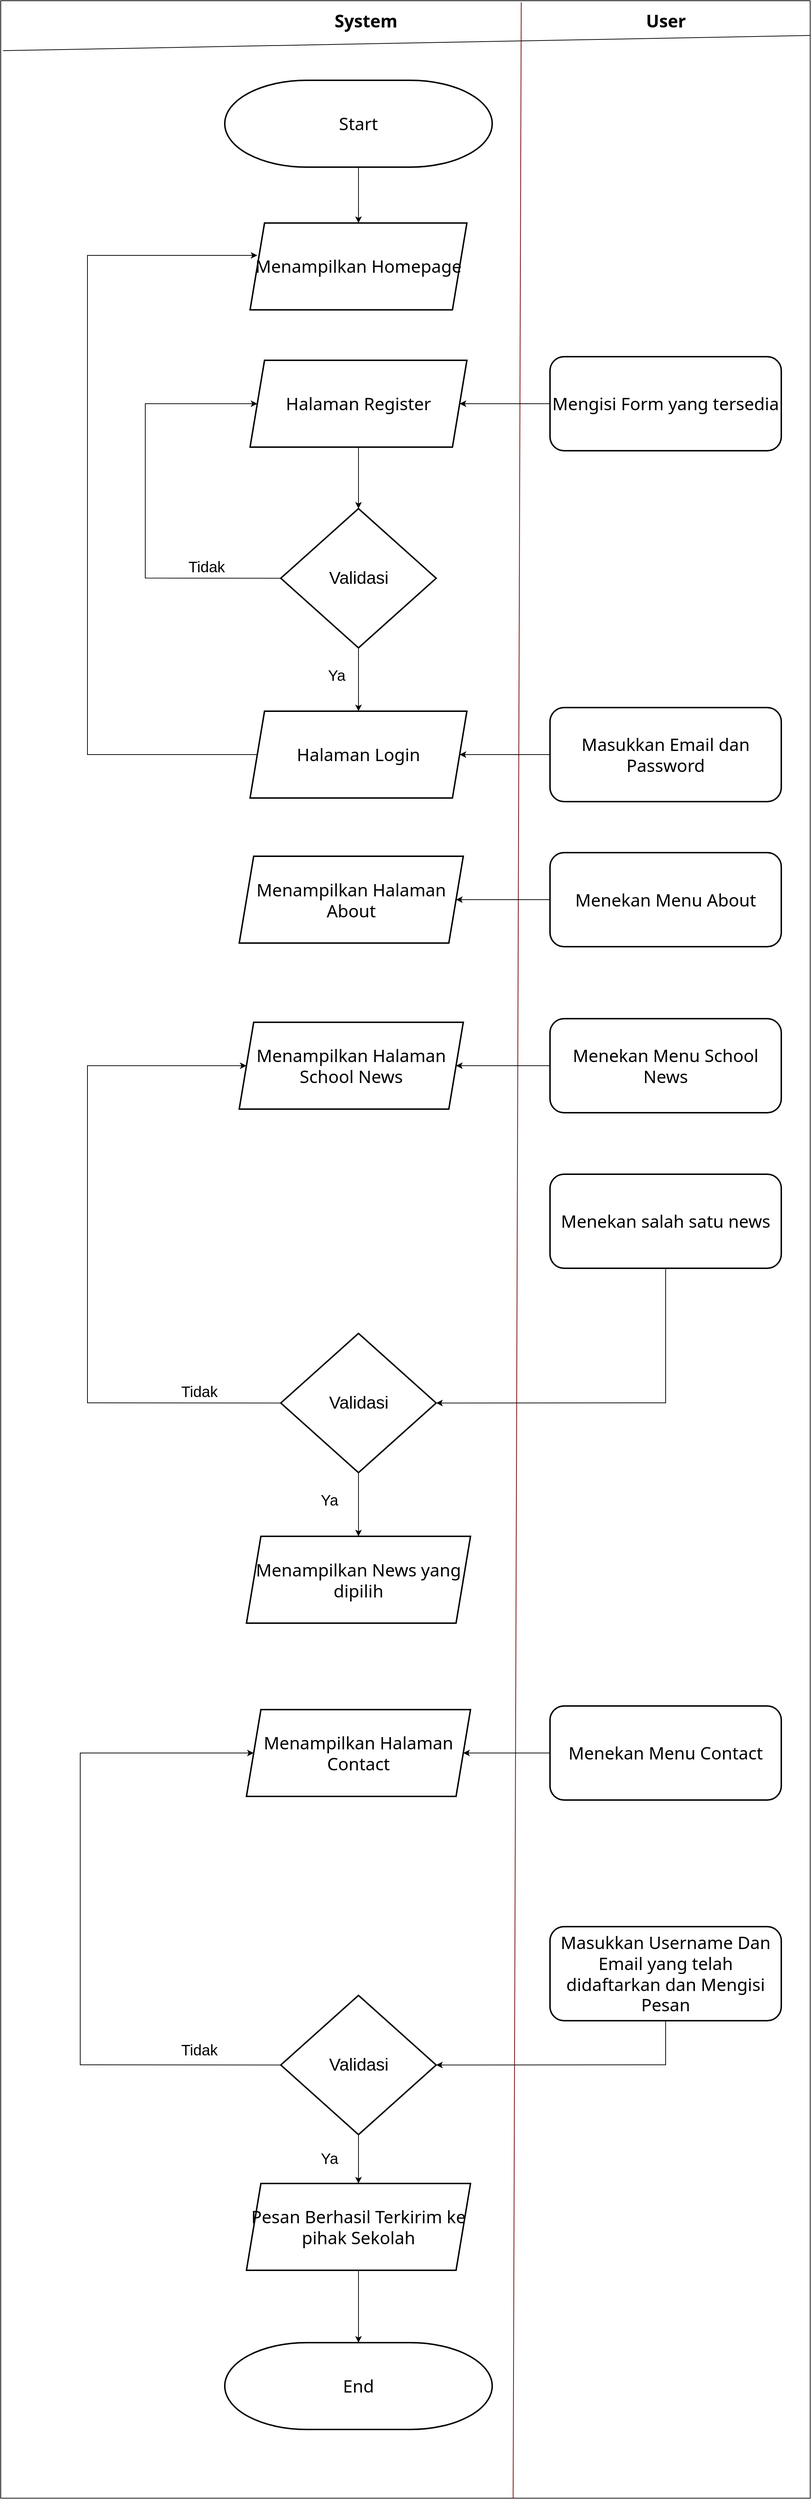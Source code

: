 <mxfile version="27.0.4" pages="3">
  <diagram name="Page-1" id="62wgaQrexJW1h9v4I1wx">
    <mxGraphModel dx="7360" dy="1748" grid="1" gridSize="10" guides="1" tooltips="1" connect="1" arrows="1" fold="1" page="1" pageScale="1" pageWidth="850" pageHeight="1100" background="none" math="0" shadow="0">
      <root>
        <mxCell id="0" />
        <mxCell id="1" parent="0" />
        <mxCell id="RlPF4eproUmVAvi5OpJy-112" value="" style="rounded=0;whiteSpace=wrap;html=1;movable=1;resizable=1;rotatable=1;deletable=1;editable=1;locked=0;connectable=1;" parent="1" vertex="1">
          <mxGeometry x="-4150" y="58" width="1120" height="3452" as="geometry" />
        </mxCell>
        <mxCell id="RlPF4eproUmVAvi5OpJy-113" value="" style="endArrow=none;html=1;rounded=0;jumpSize=0;fontFamily=Segoe UI;fontSource=https%3A%2F%2Ffonts.googleapis.com%2Fcss%3Ffamily%3DSegoe%2BUI;exitX=0.003;exitY=0.02;exitDx=0;exitDy=0;exitPerimeter=0;" parent="1" source="RlPF4eproUmVAvi5OpJy-112" edge="1">
          <mxGeometry width="50" height="50" relative="1" as="geometry">
            <mxPoint x="-4690" y="106" as="sourcePoint" />
            <mxPoint x="-3030" y="106" as="targetPoint" />
          </mxGeometry>
        </mxCell>
        <mxCell id="RlPF4eproUmVAvi5OpJy-114" value="User" style="text;strokeColor=none;fillColor=none;html=1;fontSize=24;fontStyle=1;verticalAlign=middle;align=center;fontFamily=Segoe UI;fontSource=https%3A%2F%2Ffonts.googleapis.com%2Fcss%3Ffamily%3DSegoe%2BUI;" parent="1" vertex="1">
          <mxGeometry x="-3280" y="66" width="100" height="40" as="geometry" />
        </mxCell>
        <mxCell id="RlPF4eproUmVAvi5OpJy-115" value="System" style="text;strokeColor=none;fillColor=none;html=1;fontSize=24;fontStyle=1;verticalAlign=middle;align=center;fontFamily=Segoe UI;fontSource=https%3A%2F%2Ffonts.googleapis.com%2Fcss%3Ffamily%3DSegoe%2BUI;" parent="1" vertex="1">
          <mxGeometry x="-3695" y="66" width="100" height="40" as="geometry" />
        </mxCell>
        <mxCell id="RlPF4eproUmVAvi5OpJy-116" value="" style="endArrow=none;html=1;rounded=0;jumpSize=0;exitX=0.205;exitY=0.001;exitDx=0;exitDy=0;exitPerimeter=0;fontFamily=Segoe UI;fontSource=https%3A%2F%2Ffonts.googleapis.com%2Fcss%3Ffamily%3DSegoe%2BUI;entryX=0.633;entryY=1;entryDx=0;entryDy=0;entryPerimeter=0;movable=1;resizable=1;rotatable=1;deletable=1;editable=1;locked=0;connectable=1;fillColor=#a20025;strokeColor=#6F0000;" parent="1" target="RlPF4eproUmVAvi5OpJy-112" edge="1">
          <mxGeometry width="50" height="50" relative="1" as="geometry">
            <mxPoint x="-3429.8" y="60.17" as="sourcePoint" />
            <mxPoint x="-3450" y="2483" as="targetPoint" />
          </mxGeometry>
        </mxCell>
        <mxCell id="RlPF4eproUmVAvi5OpJy-117" value="&lt;font style=&quot;font-size: 24px;&quot;&gt;Start&lt;/font&gt;" style="strokeWidth=2;html=1;shape=mxgraph.flowchart.terminator;whiteSpace=wrap;fontFamily=Segoe UI;fontSource=https%3A%2F%2Ffonts.googleapis.com%2Fcss%3Ffamily%3DSegoe%2BUI;" parent="1" vertex="1">
          <mxGeometry x="-3840" y="168" width="370" height="120" as="geometry" />
        </mxCell>
        <mxCell id="RlPF4eproUmVAvi5OpJy-118" value="&lt;font style=&quot;font-size: 24px;&quot;&gt;Menampilkan Homepage&lt;/font&gt;" style="shape=parallelogram;perimeter=parallelogramPerimeter;whiteSpace=wrap;html=1;fixedSize=1;strokeWidth=2;fontFamily=Segoe UI;fontSource=https%3A%2F%2Ffonts.googleapis.com%2Fcss%3Ffamily%3DSegoe%2BUI;" parent="1" vertex="1">
          <mxGeometry x="-3805" y="365.25" width="300" height="120" as="geometry" />
        </mxCell>
        <mxCell id="RlPF4eproUmVAvi5OpJy-119" value="" style="endArrow=classic;html=1;rounded=0;exitX=0.5;exitY=1;exitDx=0;exitDy=0;exitPerimeter=0;entryX=0.5;entryY=0;entryDx=0;entryDy=0;" parent="1" source="RlPF4eproUmVAvi5OpJy-117" target="RlPF4eproUmVAvi5OpJy-118" edge="1">
          <mxGeometry width="50" height="50" relative="1" as="geometry">
            <mxPoint x="-3660" y="368" as="sourcePoint" />
            <mxPoint x="-3610" y="318" as="targetPoint" />
          </mxGeometry>
        </mxCell>
        <mxCell id="RlPF4eproUmVAvi5OpJy-120" value="&lt;font style=&quot;font-size: 24px;&quot;&gt;Menekan salah satu news&lt;/font&gt;" style="rounded=1;whiteSpace=wrap;html=1;strokeWidth=2;fontFamily=Segoe UI;fontSource=https%3A%2F%2Ffonts.googleapis.com%2Fcss%3Ffamily%3DSegoe%2BUI;" parent="1" vertex="1">
          <mxGeometry x="-3390" y="1680" width="320" height="130" as="geometry" />
        </mxCell>
        <mxCell id="RlPF4eproUmVAvi5OpJy-143" value="&lt;font style=&quot;font-size: 24px;&quot;&gt;End&lt;/font&gt;" style="strokeWidth=2;html=1;shape=mxgraph.flowchart.terminator;whiteSpace=wrap;fontFamily=Segoe UI;fontSource=https%3A%2F%2Ffonts.googleapis.com%2Fcss%3Ffamily%3DSegoe%2BUI;" parent="1" vertex="1">
          <mxGeometry x="-3840" y="3295" width="370" height="120" as="geometry" />
        </mxCell>
        <mxCell id="5DLogdGfT_ghR6-oUIHj-1" value="&lt;font style=&quot;font-size: 24px;&quot;&gt;Menampilkan Halaman About&lt;/font&gt;" style="shape=parallelogram;perimeter=parallelogramPerimeter;whiteSpace=wrap;html=1;fixedSize=1;fontFamily=Segoe UI;strokeWidth=2;fontSource=https%3A%2F%2Ffonts.googleapis.com%2Fcss%3Ffamily%3DSegoe%2BUI;" parent="1" vertex="1">
          <mxGeometry x="-3820" y="1240.5" width="310" height="120" as="geometry" />
        </mxCell>
        <mxCell id="5DLogdGfT_ghR6-oUIHj-3" value="&lt;font style=&quot;font-size: 24px;&quot;&gt;Menampilkan Halaman School News&lt;/font&gt;" style="shape=parallelogram;perimeter=parallelogramPerimeter;whiteSpace=wrap;html=1;fixedSize=1;fontFamily=Segoe UI;strokeWidth=2;fontSource=https%3A%2F%2Ffonts.googleapis.com%2Fcss%3Ffamily%3DSegoe%2BUI;" parent="1" vertex="1">
          <mxGeometry x="-3820" y="1470" width="310" height="120" as="geometry" />
        </mxCell>
        <mxCell id="5DLogdGfT_ghR6-oUIHj-6" value="&lt;font style=&quot;font-size: 24px;&quot;&gt;Masukkan Username Dan Email yang telah didaftarkan dan Mengisi Pesan&lt;/font&gt;" style="rounded=1;whiteSpace=wrap;html=1;strokeWidth=2;fontFamily=Segoe UI;fontSource=https%3A%2F%2Ffonts.googleapis.com%2Fcss%3Ffamily%3DSegoe%2BUI;" parent="1" vertex="1">
          <mxGeometry x="-3390" y="2720" width="320" height="130" as="geometry" />
        </mxCell>
        <mxCell id="5DLogdGfT_ghR6-oUIHj-12" value="" style="edgeStyle=orthogonalEdgeStyle;rounded=0;orthogonalLoop=1;jettySize=auto;html=1;" parent="1" source="5DLogdGfT_ghR6-oUIHj-8" target="5DLogdGfT_ghR6-oUIHj-11" edge="1">
          <mxGeometry relative="1" as="geometry" />
        </mxCell>
        <mxCell id="5DLogdGfT_ghR6-oUIHj-8" value="&lt;font style=&quot;font-size: 24px;&quot;&gt;Validasi&lt;/font&gt;" style="strokeWidth=2;html=1;shape=mxgraph.flowchart.decision;whiteSpace=wrap;" parent="1" vertex="1">
          <mxGeometry x="-3762.5" y="1900" width="215" height="192.5" as="geometry" />
        </mxCell>
        <mxCell id="5DLogdGfT_ghR6-oUIHj-9" value="" style="endArrow=classic;html=1;rounded=0;exitX=0.5;exitY=1;exitDx=0;exitDy=0;entryX=1;entryY=0.5;entryDx=0;entryDy=0;entryPerimeter=0;" parent="1" source="RlPF4eproUmVAvi5OpJy-120" target="5DLogdGfT_ghR6-oUIHj-8" edge="1">
          <mxGeometry width="50" height="50" relative="1" as="geometry">
            <mxPoint x="-3380" y="1990" as="sourcePoint" />
            <mxPoint x="-3330" y="1940" as="targetPoint" />
            <Array as="points">
              <mxPoint x="-3230" y="1996" />
            </Array>
          </mxGeometry>
        </mxCell>
        <mxCell id="5DLogdGfT_ghR6-oUIHj-10" value="" style="endArrow=classic;html=1;rounded=0;exitX=0;exitY=0.5;exitDx=0;exitDy=0;entryX=0;entryY=0.5;entryDx=0;entryDy=0;exitPerimeter=0;" parent="1" source="5DLogdGfT_ghR6-oUIHj-8" target="5DLogdGfT_ghR6-oUIHj-3" edge="1">
          <mxGeometry width="50" height="50" relative="1" as="geometry">
            <mxPoint x="-3853" y="1752.45" as="sourcePoint" />
            <mxPoint x="-4170" y="1938.45" as="targetPoint" />
            <Array as="points">
              <mxPoint x="-4030" y="1996" />
              <mxPoint x="-4030" y="1530" />
            </Array>
          </mxGeometry>
        </mxCell>
        <mxCell id="5DLogdGfT_ghR6-oUIHj-11" value="&lt;font style=&quot;font-size: 24px;&quot;&gt;Menampilkan News yang dipilih&lt;/font&gt;" style="shape=parallelogram;perimeter=parallelogramPerimeter;whiteSpace=wrap;html=1;fixedSize=1;fontFamily=Segoe UI;strokeWidth=2;fontSource=https%3A%2F%2Ffonts.googleapis.com%2Fcss%3Ffamily%3DSegoe%2BUI;" parent="1" vertex="1">
          <mxGeometry x="-3810" y="2180.5" width="310" height="120" as="geometry" />
        </mxCell>
        <mxCell id="5DLogdGfT_ghR6-oUIHj-13" value="&lt;font style=&quot;font-size: 24px;&quot;&gt;Menampilkan Halaman Contact&lt;/font&gt;" style="shape=parallelogram;perimeter=parallelogramPerimeter;whiteSpace=wrap;html=1;fixedSize=1;fontFamily=Segoe UI;strokeWidth=2;fontSource=https%3A%2F%2Ffonts.googleapis.com%2Fcss%3Ffamily%3DSegoe%2BUI;" parent="1" vertex="1">
          <mxGeometry x="-3810" y="2420" width="310" height="120" as="geometry" />
        </mxCell>
        <mxCell id="5DLogdGfT_ghR6-oUIHj-19" value="" style="edgeStyle=orthogonalEdgeStyle;rounded=0;orthogonalLoop=1;jettySize=auto;html=1;" parent="1" source="5DLogdGfT_ghR6-oUIHj-15" target="5DLogdGfT_ghR6-oUIHj-18" edge="1">
          <mxGeometry relative="1" as="geometry" />
        </mxCell>
        <mxCell id="5DLogdGfT_ghR6-oUIHj-15" value="&lt;font style=&quot;font-size: 24px;&quot;&gt;Validasi&lt;/font&gt;" style="strokeWidth=2;html=1;shape=mxgraph.flowchart.decision;whiteSpace=wrap;" parent="1" vertex="1">
          <mxGeometry x="-3762.5" y="2815" width="215" height="192.5" as="geometry" />
        </mxCell>
        <mxCell id="5DLogdGfT_ghR6-oUIHj-16" value="" style="endArrow=classic;html=1;rounded=0;exitX=0.5;exitY=1;exitDx=0;exitDy=0;entryX=1;entryY=0.5;entryDx=0;entryDy=0;entryPerimeter=0;" parent="1" source="5DLogdGfT_ghR6-oUIHj-6" target="5DLogdGfT_ghR6-oUIHj-15" edge="1">
          <mxGeometry width="50" height="50" relative="1" as="geometry">
            <mxPoint x="-3223" y="2325.5" as="sourcePoint" />
            <mxPoint x="-3520" y="2515.5" as="targetPoint" />
            <Array as="points">
              <mxPoint x="-3230" y="2911" />
            </Array>
          </mxGeometry>
        </mxCell>
        <mxCell id="5DLogdGfT_ghR6-oUIHj-17" value="" style="endArrow=classic;html=1;rounded=0;exitX=0;exitY=0.5;exitDx=0;exitDy=0;exitPerimeter=0;entryX=0;entryY=0.5;entryDx=0;entryDy=0;" parent="1" source="5DLogdGfT_ghR6-oUIHj-15" target="5DLogdGfT_ghR6-oUIHj-13" edge="1">
          <mxGeometry width="50" height="50" relative="1" as="geometry">
            <mxPoint x="-3772" y="2511.5" as="sourcePoint" />
            <mxPoint x="-3810.25" y="2265.5" as="targetPoint" />
            <Array as="points">
              <mxPoint x="-4040" y="2911" />
              <mxPoint x="-4040" y="2480" />
            </Array>
          </mxGeometry>
        </mxCell>
        <mxCell id="5DLogdGfT_ghR6-oUIHj-33" value="" style="edgeStyle=orthogonalEdgeStyle;rounded=0;orthogonalLoop=1;jettySize=auto;html=1;" parent="1" source="5DLogdGfT_ghR6-oUIHj-18" target="RlPF4eproUmVAvi5OpJy-143" edge="1">
          <mxGeometry relative="1" as="geometry" />
        </mxCell>
        <mxCell id="5DLogdGfT_ghR6-oUIHj-18" value="&lt;font style=&quot;font-size: 24px;&quot;&gt;Pesan Berhasil Terkirim ke pihak Sekolah&lt;/font&gt;" style="shape=parallelogram;perimeter=parallelogramPerimeter;whiteSpace=wrap;html=1;fixedSize=1;fontFamily=Segoe UI;strokeWidth=2;fontSource=https%3A%2F%2Ffonts.googleapis.com%2Fcss%3Ffamily%3DSegoe%2BUI;" parent="1" vertex="1">
          <mxGeometry x="-3810" y="3075" width="310" height="120" as="geometry" />
        </mxCell>
        <mxCell id="5DLogdGfT_ghR6-oUIHj-28" value="" style="edgeStyle=orthogonalEdgeStyle;rounded=0;orthogonalLoop=1;jettySize=auto;html=1;" parent="1" source="5DLogdGfT_ghR6-oUIHj-20" target="5DLogdGfT_ghR6-oUIHj-25" edge="1">
          <mxGeometry relative="1" as="geometry" />
        </mxCell>
        <mxCell id="5DLogdGfT_ghR6-oUIHj-20" value="&lt;font style=&quot;font-size: 24px;&quot;&gt;Halaman&amp;nbsp;Register&lt;/font&gt;" style="shape=parallelogram;perimeter=parallelogramPerimeter;whiteSpace=wrap;html=1;fixedSize=1;strokeWidth=2;fontFamily=Segoe UI;fontSource=https%3A%2F%2Ffonts.googleapis.com%2Fcss%3Ffamily%3DSegoe%2BUI;" parent="1" vertex="1">
          <mxGeometry x="-3805" y="555" width="300" height="120" as="geometry" />
        </mxCell>
        <mxCell id="5DLogdGfT_ghR6-oUIHj-21" value="&lt;font style=&quot;font-size: 24px;&quot;&gt;Halaman Login&lt;/font&gt;" style="shape=parallelogram;perimeter=parallelogramPerimeter;whiteSpace=wrap;html=1;fixedSize=1;strokeWidth=2;fontFamily=Segoe UI;fontSource=https%3A%2F%2Ffonts.googleapis.com%2Fcss%3Ffamily%3DSegoe%2BUI;" parent="1" vertex="1">
          <mxGeometry x="-3805" y="1040" width="300" height="120" as="geometry" />
        </mxCell>
        <mxCell id="5DLogdGfT_ghR6-oUIHj-24" value="" style="endArrow=classic;html=1;rounded=0;exitX=0;exitY=0.5;exitDx=0;exitDy=0;" parent="1" source="5DLogdGfT_ghR6-oUIHj-21" edge="1">
          <mxGeometry width="50" height="50" relative="1" as="geometry">
            <mxPoint x="-3900" y="840" as="sourcePoint" />
            <mxPoint x="-3795" y="410" as="targetPoint" />
            <Array as="points">
              <mxPoint x="-4030" y="1100" />
              <mxPoint x="-4030" y="410" />
            </Array>
          </mxGeometry>
        </mxCell>
        <mxCell id="5DLogdGfT_ghR6-oUIHj-30" value="" style="edgeStyle=orthogonalEdgeStyle;rounded=0;orthogonalLoop=1;jettySize=auto;html=1;" parent="1" source="5DLogdGfT_ghR6-oUIHj-25" target="5DLogdGfT_ghR6-oUIHj-21" edge="1">
          <mxGeometry relative="1" as="geometry" />
        </mxCell>
        <mxCell id="5DLogdGfT_ghR6-oUIHj-25" value="&lt;font style=&quot;font-size: 24px;&quot;&gt;Validasi&lt;/font&gt;" style="strokeWidth=2;html=1;shape=mxgraph.flowchart.decision;whiteSpace=wrap;" parent="1" vertex="1">
          <mxGeometry x="-3762.5" y="760" width="215" height="192.5" as="geometry" />
        </mxCell>
        <mxCell id="5DLogdGfT_ghR6-oUIHj-27" value="" style="edgeStyle=orthogonalEdgeStyle;rounded=0;orthogonalLoop=1;jettySize=auto;html=1;" parent="1" source="5DLogdGfT_ghR6-oUIHj-26" target="5DLogdGfT_ghR6-oUIHj-20" edge="1">
          <mxGeometry relative="1" as="geometry" />
        </mxCell>
        <mxCell id="5DLogdGfT_ghR6-oUIHj-26" value="&lt;font style=&quot;font-size: 24px;&quot;&gt;Mengisi Form yang tersedia&lt;/font&gt;" style="rounded=1;whiteSpace=wrap;html=1;strokeWidth=2;fontFamily=Segoe UI;fontSource=https%3A%2F%2Ffonts.googleapis.com%2Fcss%3Ffamily%3DSegoe%2BUI;" parent="1" vertex="1">
          <mxGeometry x="-3390" y="550" width="320" height="130" as="geometry" />
        </mxCell>
        <mxCell id="5DLogdGfT_ghR6-oUIHj-29" value="" style="endArrow=classic;html=1;rounded=0;exitX=0;exitY=0.5;exitDx=0;exitDy=0;exitPerimeter=0;entryX=0;entryY=0.5;entryDx=0;entryDy=0;" parent="1" source="5DLogdGfT_ghR6-oUIHj-25" target="5DLogdGfT_ghR6-oUIHj-20" edge="1">
          <mxGeometry width="50" height="50" relative="1" as="geometry">
            <mxPoint x="-3860" y="840" as="sourcePoint" />
            <mxPoint x="-3810" y="790" as="targetPoint" />
            <Array as="points">
              <mxPoint x="-3950" y="856" />
              <mxPoint x="-3950" y="615" />
            </Array>
          </mxGeometry>
        </mxCell>
        <mxCell id="5DLogdGfT_ghR6-oUIHj-32" value="" style="edgeStyle=orthogonalEdgeStyle;rounded=0;orthogonalLoop=1;jettySize=auto;html=1;" parent="1" source="5DLogdGfT_ghR6-oUIHj-31" target="5DLogdGfT_ghR6-oUIHj-21" edge="1">
          <mxGeometry relative="1" as="geometry" />
        </mxCell>
        <mxCell id="5DLogdGfT_ghR6-oUIHj-31" value="&lt;font style=&quot;font-size: 24px;&quot;&gt;Masukkan Email dan Password&lt;/font&gt;" style="rounded=1;whiteSpace=wrap;html=1;strokeWidth=2;fontFamily=Segoe UI;fontSource=https%3A%2F%2Ffonts.googleapis.com%2Fcss%3Ffamily%3DSegoe%2BUI;" parent="1" vertex="1">
          <mxGeometry x="-3390" y="1035" width="320" height="130" as="geometry" />
        </mxCell>
        <mxCell id="q8OuT8-Gr6FmUpf1fOd5-2" value="" style="edgeStyle=orthogonalEdgeStyle;rounded=0;orthogonalLoop=1;jettySize=auto;html=1;" parent="1" source="q8OuT8-Gr6FmUpf1fOd5-1" target="5DLogdGfT_ghR6-oUIHj-1" edge="1">
          <mxGeometry relative="1" as="geometry" />
        </mxCell>
        <mxCell id="q8OuT8-Gr6FmUpf1fOd5-1" value="&lt;font style=&quot;font-size: 24px;&quot;&gt;Menekan Menu About&lt;/font&gt;" style="rounded=1;whiteSpace=wrap;html=1;strokeWidth=2;fontFamily=Segoe UI;fontSource=https%3A%2F%2Ffonts.googleapis.com%2Fcss%3Ffamily%3DSegoe%2BUI;" parent="1" vertex="1">
          <mxGeometry x="-3390" y="1235.5" width="320" height="130" as="geometry" />
        </mxCell>
        <mxCell id="q8OuT8-Gr6FmUpf1fOd5-4" value="" style="edgeStyle=orthogonalEdgeStyle;rounded=0;orthogonalLoop=1;jettySize=auto;html=1;" parent="1" source="q8OuT8-Gr6FmUpf1fOd5-3" target="5DLogdGfT_ghR6-oUIHj-3" edge="1">
          <mxGeometry relative="1" as="geometry" />
        </mxCell>
        <mxCell id="q8OuT8-Gr6FmUpf1fOd5-3" value="&lt;font style=&quot;font-size: 24px;&quot;&gt;Menekan Menu School News&lt;/font&gt;" style="rounded=1;whiteSpace=wrap;html=1;strokeWidth=2;fontFamily=Segoe UI;fontSource=https%3A%2F%2Ffonts.googleapis.com%2Fcss%3Ffamily%3DSegoe%2BUI;" parent="1" vertex="1">
          <mxGeometry x="-3390" y="1465" width="320" height="130" as="geometry" />
        </mxCell>
        <mxCell id="q8OuT8-Gr6FmUpf1fOd5-6" value="" style="edgeStyle=orthogonalEdgeStyle;rounded=0;orthogonalLoop=1;jettySize=auto;html=1;" parent="1" source="q8OuT8-Gr6FmUpf1fOd5-5" target="5DLogdGfT_ghR6-oUIHj-13" edge="1">
          <mxGeometry relative="1" as="geometry" />
        </mxCell>
        <mxCell id="q8OuT8-Gr6FmUpf1fOd5-5" value="&lt;font style=&quot;font-size: 24px;&quot;&gt;Menekan Menu Contact&lt;/font&gt;" style="rounded=1;whiteSpace=wrap;html=1;strokeWidth=2;fontFamily=Segoe UI;fontSource=https%3A%2F%2Ffonts.googleapis.com%2Fcss%3Ffamily%3DSegoe%2BUI;" parent="1" vertex="1">
          <mxGeometry x="-3390" y="2415" width="320" height="130" as="geometry" />
        </mxCell>
        <mxCell id="KyCpi71jlydbPJaEnoIr-1" value="&lt;font style=&quot;font-size: 21px;&quot;&gt;Ya&lt;/font&gt;" style="text;html=1;align=center;verticalAlign=middle;whiteSpace=wrap;rounded=0;" vertex="1" parent="1">
          <mxGeometry x="-3720" y="970" width="70" height="40" as="geometry" />
        </mxCell>
        <mxCell id="KyCpi71jlydbPJaEnoIr-2" value="&lt;font style=&quot;font-size: 21px;&quot;&gt;Tidak&lt;/font&gt;" style="text;html=1;align=center;verticalAlign=middle;whiteSpace=wrap;rounded=0;" vertex="1" parent="1">
          <mxGeometry x="-3900" y="820" width="70" height="40" as="geometry" />
        </mxCell>
        <mxCell id="KyCpi71jlydbPJaEnoIr-3" value="&lt;font style=&quot;font-size: 21px;&quot;&gt;Ya&lt;/font&gt;" style="text;html=1;align=center;verticalAlign=middle;whiteSpace=wrap;rounded=0;" vertex="1" parent="1">
          <mxGeometry x="-3730" y="2110" width="70" height="40" as="geometry" />
        </mxCell>
        <mxCell id="KyCpi71jlydbPJaEnoIr-4" value="&lt;font style=&quot;font-size: 21px;&quot;&gt;Tidak&lt;/font&gt;" style="text;html=1;align=center;verticalAlign=middle;whiteSpace=wrap;rounded=0;" vertex="1" parent="1">
          <mxGeometry x="-3910" y="1960" width="70" height="40" as="geometry" />
        </mxCell>
        <mxCell id="KyCpi71jlydbPJaEnoIr-5" value="&lt;font style=&quot;font-size: 21px;&quot;&gt;Ya&lt;/font&gt;" style="text;html=1;align=center;verticalAlign=middle;whiteSpace=wrap;rounded=0;" vertex="1" parent="1">
          <mxGeometry x="-3730" y="3020" width="70" height="40" as="geometry" />
        </mxCell>
        <mxCell id="KyCpi71jlydbPJaEnoIr-6" value="&lt;font style=&quot;font-size: 21px;&quot;&gt;Tidak&lt;/font&gt;" style="text;html=1;align=center;verticalAlign=middle;whiteSpace=wrap;rounded=0;" vertex="1" parent="1">
          <mxGeometry x="-3910" y="2870" width="70" height="40" as="geometry" />
        </mxCell>
      </root>
    </mxGraphModel>
  </diagram>
  <diagram id="anytWmf1-9rFTpZ1uvJE" name="Page-2">
    <mxGraphModel dx="4623" dy="2265" grid="1" gridSize="10" guides="1" tooltips="1" connect="1" arrows="1" fold="1" page="1" pageScale="1" pageWidth="850" pageHeight="1100" math="0" shadow="0">
      <root>
        <mxCell id="0" />
        <mxCell id="1" parent="0" />
        <mxCell id="JGeOKve0uKRcmJgVzHNR-1" value="" style="rounded=0;whiteSpace=wrap;html=1;movable=1;resizable=1;rotatable=1;deletable=1;editable=1;locked=0;connectable=1;" parent="1" vertex="1">
          <mxGeometry x="-1720" y="-10" width="1120" height="2860" as="geometry" />
        </mxCell>
        <mxCell id="JGeOKve0uKRcmJgVzHNR-2" value="" style="endArrow=none;html=1;rounded=0;jumpSize=0;fontFamily=Segoe UI;fontSource=https%3A%2F%2Ffonts.googleapis.com%2Fcss%3Ffamily%3DSegoe%2BUI;exitX=0.003;exitY=0.02;exitDx=0;exitDy=0;exitPerimeter=0;" parent="1" source="JGeOKve0uKRcmJgVzHNR-1" edge="1">
          <mxGeometry width="50" height="50" relative="1" as="geometry">
            <mxPoint x="-2260" y="38" as="sourcePoint" />
            <mxPoint x="-600" y="38" as="targetPoint" />
          </mxGeometry>
        </mxCell>
        <mxCell id="JGeOKve0uKRcmJgVzHNR-3" value="Admin" style="text;strokeColor=none;fillColor=none;html=1;fontSize=24;fontStyle=1;verticalAlign=middle;align=center;fontFamily=Segoe UI;fontSource=https%3A%2F%2Ffonts.googleapis.com%2Fcss%3Ffamily%3DSegoe%2BUI;" parent="1" vertex="1">
          <mxGeometry x="-850" y="-2" width="100" height="40" as="geometry" />
        </mxCell>
        <mxCell id="JGeOKve0uKRcmJgVzHNR-4" value="System" style="text;strokeColor=none;fillColor=none;html=1;fontSize=24;fontStyle=1;verticalAlign=middle;align=center;fontFamily=Segoe UI;fontSource=https%3A%2F%2Ffonts.googleapis.com%2Fcss%3Ffamily%3DSegoe%2BUI;" parent="1" vertex="1">
          <mxGeometry x="-1265" y="-2" width="100" height="40" as="geometry" />
        </mxCell>
        <mxCell id="JGeOKve0uKRcmJgVzHNR-5" value="" style="endArrow=none;html=1;rounded=0;jumpSize=0;exitX=0.205;exitY=0.001;exitDx=0;exitDy=0;exitPerimeter=0;entryX=0.652;entryY=0.998;entryDx=0;entryDy=0;entryPerimeter=0;fontFamily=Segoe UI;fontSource=https%3A%2F%2Ffonts.googleapis.com%2Fcss%3Ffamily%3DSegoe%2BUI;fillColor=#a20025;strokeColor=#6F0000;" parent="1" target="JGeOKve0uKRcmJgVzHNR-1" edge="1">
          <mxGeometry width="50" height="50" relative="1" as="geometry">
            <mxPoint x="-999.8" y="-7.83" as="sourcePoint" />
            <mxPoint x="-950.0" y="2817.84" as="targetPoint" />
          </mxGeometry>
        </mxCell>
        <mxCell id="JGeOKve0uKRcmJgVzHNR-6" value="&lt;font style=&quot;font-size: 24px;&quot;&gt;Start&lt;/font&gt;" style="strokeWidth=2;html=1;shape=mxgraph.flowchart.terminator;whiteSpace=wrap;fontFamily=Segoe UI;fontSource=https%3A%2F%2Ffonts.googleapis.com%2Fcss%3Ffamily%3DSegoe%2BUI;" parent="1" vertex="1">
          <mxGeometry x="-1410" y="100" width="370" height="120" as="geometry" />
        </mxCell>
        <mxCell id="JGeOKve0uKRcmJgVzHNR-7" value="&lt;font style=&quot;font-size: 24px;&quot;&gt;Menampilkan Homepage&lt;/font&gt;" style="shape=parallelogram;perimeter=parallelogramPerimeter;whiteSpace=wrap;html=1;fixedSize=1;strokeWidth=2;fontFamily=Segoe UI;fontSource=https%3A%2F%2Ffonts.googleapis.com%2Fcss%3Ffamily%3DSegoe%2BUI;" parent="1" vertex="1">
          <mxGeometry x="-1375" y="290" width="300" height="120" as="geometry" />
        </mxCell>
        <mxCell id="JGeOKve0uKRcmJgVzHNR-8" value="" style="endArrow=classic;html=1;rounded=0;exitX=0.5;exitY=1;exitDx=0;exitDy=0;exitPerimeter=0;entryX=0.5;entryY=0;entryDx=0;entryDy=0;" parent="1" source="JGeOKve0uKRcmJgVzHNR-6" target="JGeOKve0uKRcmJgVzHNR-7" edge="1">
          <mxGeometry width="50" height="50" relative="1" as="geometry">
            <mxPoint x="-1230" y="300" as="sourcePoint" />
            <mxPoint x="-1180" y="250" as="targetPoint" />
          </mxGeometry>
        </mxCell>
        <mxCell id="JGeOKve0uKRcmJgVzHNR-9" value="&lt;font style=&quot;font-size: 24px;&quot;&gt;Masukkan Email dan Password&lt;/font&gt;" style="rounded=1;whiteSpace=wrap;html=1;strokeWidth=2;fontFamily=Segoe UI;fontSource=https%3A%2F%2Ffonts.googleapis.com%2Fcss%3Ffamily%3DSegoe%2BUI;" parent="1" vertex="1">
          <mxGeometry x="-950" y="460" width="320" height="130" as="geometry" />
        </mxCell>
        <mxCell id="JGeOKve0uKRcmJgVzHNR-10" value="&lt;font style=&quot;font-size: 24px;&quot;&gt;Login&lt;/font&gt;" style="shape=parallelogram;perimeter=parallelogramPerimeter;whiteSpace=wrap;html=1;fixedSize=1;strokeWidth=2;fontFamily=Segoe UI;fontSource=https%3A%2F%2Ffonts.googleapis.com%2Fcss%3Ffamily%3DSegoe%2BUI;" parent="1" vertex="1">
          <mxGeometry x="-1368.75" y="470" width="295" height="110" as="geometry" />
        </mxCell>
        <mxCell id="JGeOKve0uKRcmJgVzHNR-11" value="" style="endArrow=classic;html=1;rounded=0;entryX=1;entryY=0.5;entryDx=0;entryDy=0;exitX=0;exitY=0.5;exitDx=0;exitDy=0;movable=0;resizable=0;rotatable=0;deletable=0;editable=0;locked=1;connectable=0;" parent="1" source="JGeOKve0uKRcmJgVzHNR-9" target="JGeOKve0uKRcmJgVzHNR-10" edge="1">
          <mxGeometry width="50" height="50" relative="1" as="geometry">
            <mxPoint x="970" y="410" as="sourcePoint" />
            <mxPoint x="1020" y="360" as="targetPoint" />
          </mxGeometry>
        </mxCell>
        <mxCell id="JGeOKve0uKRcmJgVzHNR-12" value="" style="endArrow=classic;html=1;rounded=0;entryX=0.5;entryY=0;entryDx=0;entryDy=0;exitX=0.5;exitY=1;exitDx=0;exitDy=0;fontFamily=Segoe UI;fontSource=https%3A%2F%2Ffonts.googleapis.com%2Fcss%3Ffamily%3DSegoe%2BUI;" parent="1" target="JGeOKve0uKRcmJgVzHNR-10" edge="1">
          <mxGeometry width="50" height="50" relative="1" as="geometry">
            <mxPoint x="-1222.5" y="410" as="sourcePoint" />
            <mxPoint x="-1177.5" y="190" as="targetPoint" />
          </mxGeometry>
        </mxCell>
        <mxCell id="JGeOKve0uKRcmJgVzHNR-13" value="" style="edgeStyle=none;curved=1;rounded=0;orthogonalLoop=1;jettySize=auto;html=1;fontSize=12;startSize=8;endSize=8;" parent="1" source="JGeOKve0uKRcmJgVzHNR-15" target="JGeOKve0uKRcmJgVzHNR-17" edge="1">
          <mxGeometry relative="1" as="geometry" />
        </mxCell>
        <mxCell id="JGeOKve0uKRcmJgVzHNR-15" value="&lt;font style=&quot;font-size: 24px;&quot;&gt;Menampilkan Halaman SchoolNews&lt;/font&gt;" style="shape=parallelogram;perimeter=parallelogramPerimeter;whiteSpace=wrap;html=1;fixedSize=1;strokeWidth=2;fontFamily=Segoe UI;fontSource=https%3A%2F%2Ffonts.googleapis.com%2Fcss%3Ffamily%3DSegoe%2BUI;" parent="1" vertex="1">
          <mxGeometry x="-1371.25" y="660" width="300" height="120" as="geometry" />
        </mxCell>
        <mxCell id="JGeOKve0uKRcmJgVzHNR-16" value="" style="endArrow=classic;html=1;rounded=0;exitX=0.5;exitY=1;exitDx=0;exitDy=0;entryX=0.5;entryY=0;entryDx=0;entryDy=0;" parent="1" source="JGeOKve0uKRcmJgVzHNR-10" target="JGeOKve0uKRcmJgVzHNR-15" edge="1">
          <mxGeometry width="50" height="50" relative="1" as="geometry">
            <mxPoint x="-1221.68" y="580" as="sourcePoint" />
            <mxPoint x="-1221.68" y="670" as="targetPoint" />
          </mxGeometry>
        </mxCell>
        <mxCell id="JGeOKve0uKRcmJgVzHNR-17" value="&lt;font style=&quot;font-size: 24px;&quot;&gt;Menampilkan Halaman Create School News&lt;/font&gt;" style="shape=parallelogram;perimeter=parallelogramPerimeter;whiteSpace=wrap;html=1;fixedSize=1;fontFamily=Segoe UI;strokeWidth=2;fontSource=https%3A%2F%2Ffonts.googleapis.com%2Fcss%3Ffamily%3DSegoe%2BUI;" parent="1" vertex="1">
          <mxGeometry x="-1371.25" y="860" width="300" height="120" as="geometry" />
        </mxCell>
        <mxCell id="JGeOKve0uKRcmJgVzHNR-18" value="&lt;font style=&quot;font-size: 24px;&quot;&gt;Menekan Tombol Create&lt;/font&gt;" style="rounded=1;whiteSpace=wrap;html=1;fontFamily=Segoe UI;strokeWidth=2;fontSource=https%3A%2F%2Ffonts.googleapis.com%2Fcss%3Ffamily%3DSegoe%2BUI;" parent="1" vertex="1">
          <mxGeometry x="-950" y="655" width="320" height="130" as="geometry" />
        </mxCell>
        <mxCell id="JGeOKve0uKRcmJgVzHNR-19" value="" style="edgeStyle=orthogonalEdgeStyle;rounded=0;orthogonalLoop=1;jettySize=auto;html=1;exitX=0;exitY=0.5;exitDx=0;exitDy=0;entryX=1;entryY=0.5;entryDx=0;entryDy=0;" parent="1" source="JGeOKve0uKRcmJgVzHNR-18" target="JGeOKve0uKRcmJgVzHNR-15" edge="1">
          <mxGeometry relative="1" as="geometry">
            <mxPoint x="-900" y="943.89" as="sourcePoint" />
            <mxPoint x="-769" y="943.89" as="targetPoint" />
            <Array as="points">
              <mxPoint x="-1020" y="720" />
              <mxPoint x="-1020" y="720" />
            </Array>
          </mxGeometry>
        </mxCell>
        <mxCell id="JGeOKve0uKRcmJgVzHNR-20" value="" style="edgeStyle=orthogonalEdgeStyle;rounded=0;orthogonalLoop=1;jettySize=auto;html=1;entryX=1;entryY=0.5;entryDx=0;entryDy=0;exitX=0;exitY=0.5;exitDx=0;exitDy=0;entryPerimeter=0;" parent="1" source="JGeOKve0uKRcmJgVzHNR-23" target="JGeOKve0uKRcmJgVzHNR-25" edge="1">
          <mxGeometry relative="1" as="geometry" />
        </mxCell>
        <mxCell id="JGeOKve0uKRcmJgVzHNR-21" value="" style="edgeStyle=orthogonalEdgeStyle;rounded=0;orthogonalLoop=1;jettySize=auto;html=1;" parent="1" source="JGeOKve0uKRcmJgVzHNR-22" target="JGeOKve0uKRcmJgVzHNR-29" edge="1">
          <mxGeometry relative="1" as="geometry" />
        </mxCell>
        <mxCell id="JGeOKve0uKRcmJgVzHNR-22" value="&lt;span style=&quot;font-size: 24px;&quot;&gt;Menampilkan Data school news yang baru&lt;/span&gt;" style="shape=parallelogram;perimeter=parallelogramPerimeter;whiteSpace=wrap;html=1;fixedSize=1;fontFamily=Segoe UI;strokeWidth=2;fontSource=https%3A%2F%2Ffonts.googleapis.com%2Fcss%3Ffamily%3DSegoe%2BUI;" parent="1" vertex="1">
          <mxGeometry x="-1371.25" y="1310" width="300" height="120" as="geometry" />
        </mxCell>
        <mxCell id="JGeOKve0uKRcmJgVzHNR-23" value="&lt;font style=&quot;font-size: 24px;&quot;&gt;Input data&lt;/font&gt;" style="rounded=1;whiteSpace=wrap;html=1;fontFamily=Segoe UI;strokeWidth=2;fontSource=https%3A%2F%2Ffonts.googleapis.com%2Fcss%3Ffamily%3DSegoe%2BUI;" parent="1" vertex="1">
          <mxGeometry x="-950" y="1084.25" width="320" height="120" as="geometry" />
        </mxCell>
        <mxCell id="JGeOKve0uKRcmJgVzHNR-24" value="" style="edgeStyle=orthogonalEdgeStyle;rounded=0;orthogonalLoop=1;jettySize=auto;html=1;" parent="1" source="JGeOKve0uKRcmJgVzHNR-25" target="JGeOKve0uKRcmJgVzHNR-22" edge="1">
          <mxGeometry relative="1" as="geometry" />
        </mxCell>
        <mxCell id="JGeOKve0uKRcmJgVzHNR-25" value="&lt;font style=&quot;font-size: 24px;&quot;&gt;Validasi&lt;/font&gt;" style="strokeWidth=2;html=1;shape=mxgraph.flowchart.decision;whiteSpace=wrap;" parent="1" vertex="1">
          <mxGeometry x="-1328.75" y="1048" width="215" height="192.5" as="geometry" />
        </mxCell>
        <mxCell id="JGeOKve0uKRcmJgVzHNR-26" value="" style="endArrow=classic;html=1;rounded=0;exitX=0;exitY=0.5;exitDx=0;exitDy=0;exitPerimeter=0;entryX=0;entryY=0.5;entryDx=0;entryDy=0;" parent="1" source="JGeOKve0uKRcmJgVzHNR-25" target="JGeOKve0uKRcmJgVzHNR-17" edge="1">
          <mxGeometry width="50" height="50" relative="1" as="geometry">
            <mxPoint x="-1410" y="1170" as="sourcePoint" />
            <mxPoint x="-1360" y="1120" as="targetPoint" />
            <Array as="points">
              <mxPoint x="-1570" y="1144" />
              <mxPoint x="-1570" y="920" />
            </Array>
          </mxGeometry>
        </mxCell>
        <mxCell id="JGeOKve0uKRcmJgVzHNR-27" value="&lt;font style=&quot;font-size: 24px;&quot;&gt;Menekan Tombol Update&lt;/font&gt;" style="rounded=1;whiteSpace=wrap;html=1;fontFamily=Segoe UI;strokeWidth=2;fontSource=https%3A%2F%2Ffonts.googleapis.com%2Fcss%3Ffamily%3DSegoe%2BUI;" parent="1" vertex="1">
          <mxGeometry x="-960" y="1305" width="320" height="130" as="geometry" />
        </mxCell>
        <mxCell id="JGeOKve0uKRcmJgVzHNR-28" value="" style="endArrow=classic;html=1;rounded=0;exitX=0;exitY=0.5;exitDx=0;exitDy=0;entryX=1;entryY=0.5;entryDx=0;entryDy=0;" parent="1" source="JGeOKve0uKRcmJgVzHNR-27" target="JGeOKve0uKRcmJgVzHNR-22" edge="1">
          <mxGeometry width="50" height="50" relative="1" as="geometry">
            <mxPoint x="-1040" y="1410" as="sourcePoint" />
            <mxPoint x="-990" y="1360" as="targetPoint" />
          </mxGeometry>
        </mxCell>
        <mxCell id="JGeOKve0uKRcmJgVzHNR-29" value="&lt;font style=&quot;font-size: 24px;&quot;&gt;Menampilkan Halaman Update Data School News&lt;/font&gt;" style="shape=parallelogram;perimeter=parallelogramPerimeter;whiteSpace=wrap;html=1;fixedSize=1;fontFamily=Segoe UI;strokeWidth=2;fontSource=https%3A%2F%2Ffonts.googleapis.com%2Fcss%3Ffamily%3DSegoe%2BUI;" parent="1" vertex="1">
          <mxGeometry x="-1371.25" y="1520" width="300" height="120" as="geometry" />
        </mxCell>
        <mxCell id="JGeOKve0uKRcmJgVzHNR-30" value="&lt;font style=&quot;font-size: 24px;&quot;&gt;Update Data&lt;/font&gt;" style="rounded=1;whiteSpace=wrap;html=1;fontFamily=Segoe UI;strokeWidth=2;fontSource=https%3A%2F%2Ffonts.googleapis.com%2Fcss%3Ffamily%3DSegoe%2BUI;" parent="1" vertex="1">
          <mxGeometry x="-960" y="1520" width="320" height="120" as="geometry" />
        </mxCell>
        <mxCell id="JGeOKve0uKRcmJgVzHNR-31" value="" style="edgeStyle=orthogonalEdgeStyle;rounded=0;orthogonalLoop=1;jettySize=auto;html=1;" parent="1" source="JGeOKve0uKRcmJgVzHNR-32" target="JGeOKve0uKRcmJgVzHNR-35" edge="1">
          <mxGeometry relative="1" as="geometry" />
        </mxCell>
        <mxCell id="JGeOKve0uKRcmJgVzHNR-32" value="&lt;font style=&quot;font-size: 24px;&quot;&gt;Validasi&lt;/font&gt;" style="strokeWidth=2;html=1;shape=mxgraph.flowchart.decision;whiteSpace=wrap;" parent="1" vertex="1">
          <mxGeometry x="-1328.75" y="1720" width="215" height="192.5" as="geometry" />
        </mxCell>
        <mxCell id="JGeOKve0uKRcmJgVzHNR-33" value="" style="endArrow=classic;html=1;rounded=0;exitX=0.5;exitY=1;exitDx=0;exitDy=0;entryX=1;entryY=0.5;entryDx=0;entryDy=0;entryPerimeter=0;" parent="1" source="JGeOKve0uKRcmJgVzHNR-30" target="JGeOKve0uKRcmJgVzHNR-32" edge="1">
          <mxGeometry width="50" height="50" relative="1" as="geometry">
            <mxPoint x="-860" y="1830" as="sourcePoint" />
            <mxPoint x="-810" y="1780" as="targetPoint" />
            <Array as="points">
              <mxPoint x="-800" y="1816" />
            </Array>
          </mxGeometry>
        </mxCell>
        <mxCell id="JGeOKve0uKRcmJgVzHNR-34" value="" style="endArrow=classic;html=1;rounded=0;exitX=0;exitY=0.5;exitDx=0;exitDy=0;exitPerimeter=0;entryX=0;entryY=0.5;entryDx=0;entryDy=0;" parent="1" source="JGeOKve0uKRcmJgVzHNR-32" target="JGeOKve0uKRcmJgVzHNR-29" edge="1">
          <mxGeometry width="50" height="50" relative="1" as="geometry">
            <mxPoint x="-1440" y="1830" as="sourcePoint" />
            <mxPoint x="-1390" y="1780" as="targetPoint" />
            <Array as="points">
              <mxPoint x="-1660" y="1820" />
              <mxPoint x="-1660" y="1580" />
            </Array>
          </mxGeometry>
        </mxCell>
        <mxCell id="JGeOKve0uKRcmJgVzHNR-35" value="&lt;span style=&quot;font-size: 24px;&quot;&gt;Menampilkan Halaman Data School News Yang telah di update&lt;/span&gt;" style="shape=parallelogram;perimeter=parallelogramPerimeter;whiteSpace=wrap;html=1;fixedSize=1;fontFamily=Segoe UI;strokeWidth=2;fontSource=https%3A%2F%2Ffonts.googleapis.com%2Fcss%3Ffamily%3DSegoe%2BUI;" parent="1" vertex="1">
          <mxGeometry x="-1371.25" y="1990" width="300" height="120" as="geometry" />
        </mxCell>
        <mxCell id="JGeOKve0uKRcmJgVzHNR-36" value="" style="edgeStyle=orthogonalEdgeStyle;rounded=0;orthogonalLoop=1;jettySize=auto;html=1;" parent="1" source="JGeOKve0uKRcmJgVzHNR-37" target="JGeOKve0uKRcmJgVzHNR-43" edge="1">
          <mxGeometry relative="1" as="geometry" />
        </mxCell>
        <mxCell id="JGeOKve0uKRcmJgVzHNR-37" value="&lt;span style=&quot;font-size: 24px;&quot;&gt;Menampilkan Halaman Data School News Yang Baru&lt;/span&gt;" style="shape=parallelogram;perimeter=parallelogramPerimeter;whiteSpace=wrap;html=1;fixedSize=1;fontFamily=Segoe UI;strokeWidth=2;fontSource=https%3A%2F%2Ffonts.googleapis.com%2Fcss%3Ffamily%3DSegoe%2BUI;" parent="1" vertex="1">
          <mxGeometry x="-1371.25" y="2470" width="300" height="120" as="geometry" />
        </mxCell>
        <mxCell id="JGeOKve0uKRcmJgVzHNR-38" value="&lt;font style=&quot;font-size: 24px;&quot;&gt;Delete Data&lt;/font&gt;" style="rounded=1;whiteSpace=wrap;html=1;fontFamily=Segoe UI;strokeWidth=2;fontSource=https%3A%2F%2Ffonts.googleapis.com%2Fcss%3Ffamily%3DSegoe%2BUI;" parent="1" vertex="1">
          <mxGeometry x="-960" y="1990" width="320" height="120" as="geometry" />
        </mxCell>
        <mxCell id="JGeOKve0uKRcmJgVzHNR-39" value="" style="endArrow=classic;html=1;rounded=0;exitX=0.5;exitY=1;exitDx=0;exitDy=0;entryX=1;entryY=0.5;entryDx=0;entryDy=0;entryPerimeter=0;" parent="1" edge="1">
          <mxGeometry width="50" height="50" relative="1" as="geometry">
            <mxPoint x="-799.75" y="2110" as="sourcePoint" />
            <mxPoint x="-1113.75" y="2286" as="targetPoint" />
            <Array as="points">
              <mxPoint x="-799.75" y="2286" />
            </Array>
          </mxGeometry>
        </mxCell>
        <mxCell id="JGeOKve0uKRcmJgVzHNR-40" value="" style="edgeStyle=orthogonalEdgeStyle;rounded=0;orthogonalLoop=1;jettySize=auto;html=1;" parent="1" source="JGeOKve0uKRcmJgVzHNR-41" target="JGeOKve0uKRcmJgVzHNR-37" edge="1">
          <mxGeometry relative="1" as="geometry" />
        </mxCell>
        <mxCell id="JGeOKve0uKRcmJgVzHNR-41" value="&lt;font style=&quot;font-size: 24px;&quot;&gt;Validasi&lt;/font&gt;" style="strokeWidth=2;html=1;shape=mxgraph.flowchart.decision;whiteSpace=wrap;" parent="1" vertex="1">
          <mxGeometry x="-1328.75" y="2190" width="215" height="192.5" as="geometry" />
        </mxCell>
        <mxCell id="JGeOKve0uKRcmJgVzHNR-42" value="" style="endArrow=classic;html=1;rounded=0;exitX=0;exitY=0.5;exitDx=0;exitDy=0;exitPerimeter=0;entryX=0;entryY=0.5;entryDx=0;entryDy=0;" parent="1" edge="1">
          <mxGeometry width="50" height="50" relative="1" as="geometry">
            <mxPoint x="-1328.75" y="2286" as="sourcePoint" />
            <mxPoint x="-1360.75" y="2050" as="targetPoint" />
            <Array as="points">
              <mxPoint x="-1659.75" y="2290" />
              <mxPoint x="-1659.75" y="2050" />
            </Array>
          </mxGeometry>
        </mxCell>
        <mxCell id="JGeOKve0uKRcmJgVzHNR-43" value="&lt;font style=&quot;font-size: 24px;&quot;&gt;End&lt;/font&gt;" style="strokeWidth=2;html=1;shape=mxgraph.flowchart.terminator;whiteSpace=wrap;fontFamily=Segoe UI;fontSource=https%3A%2F%2Ffonts.googleapis.com%2Fcss%3Ffamily%3DSegoe%2BUI;" parent="1" vertex="1">
          <mxGeometry x="-1406.25" y="2670" width="370" height="120" as="geometry" />
        </mxCell>
        <mxCell id="MWR2gaja5w8Bz5fT3_XP-1" value="&lt;font style=&quot;font-size: 21px;&quot;&gt;Ya&lt;/font&gt;" style="text;html=1;align=center;verticalAlign=middle;whiteSpace=wrap;rounded=0;" vertex="1" parent="1">
          <mxGeometry x="-1290" y="1250" width="70" height="40" as="geometry" />
        </mxCell>
        <mxCell id="MWR2gaja5w8Bz5fT3_XP-2" value="&lt;font style=&quot;font-size: 21px;&quot;&gt;Tidak&lt;/font&gt;" style="text;html=1;align=center;verticalAlign=middle;whiteSpace=wrap;rounded=0;" vertex="1" parent="1">
          <mxGeometry x="-1470" y="1100" width="70" height="40" as="geometry" />
        </mxCell>
        <mxCell id="MWR2gaja5w8Bz5fT3_XP-3" value="&lt;font style=&quot;font-size: 21px;&quot;&gt;Ya&lt;/font&gt;" style="text;html=1;align=center;verticalAlign=middle;whiteSpace=wrap;rounded=0;" vertex="1" parent="1">
          <mxGeometry x="-1300" y="1930" width="70" height="40" as="geometry" />
        </mxCell>
        <mxCell id="MWR2gaja5w8Bz5fT3_XP-4" value="&lt;font style=&quot;font-size: 21px;&quot;&gt;Tidak&lt;/font&gt;" style="text;html=1;align=center;verticalAlign=middle;whiteSpace=wrap;rounded=0;" vertex="1" parent="1">
          <mxGeometry x="-1480" y="1780" width="70" height="40" as="geometry" />
        </mxCell>
        <mxCell id="MWR2gaja5w8Bz5fT3_XP-5" value="&lt;font style=&quot;font-size: 21px;&quot;&gt;Ya&lt;/font&gt;" style="text;html=1;align=center;verticalAlign=middle;whiteSpace=wrap;rounded=0;" vertex="1" parent="1">
          <mxGeometry x="-1290" y="2400" width="70" height="40" as="geometry" />
        </mxCell>
        <mxCell id="MWR2gaja5w8Bz5fT3_XP-6" value="&lt;font style=&quot;font-size: 21px;&quot;&gt;Tidak&lt;/font&gt;" style="text;html=1;align=center;verticalAlign=middle;whiteSpace=wrap;rounded=0;" vertex="1" parent="1">
          <mxGeometry x="-1470" y="2250" width="70" height="40" as="geometry" />
        </mxCell>
      </root>
    </mxGraphModel>
  </diagram>
  <diagram id="QtWnVO8PTS03OEkEVaow" name="Page-3">
    <mxGraphModel dx="5473" dy="1165" grid="1" gridSize="10" guides="1" tooltips="1" connect="1" arrows="1" fold="1" page="1" pageScale="1" pageWidth="850" pageHeight="1100" math="0" shadow="0">
      <root>
        <mxCell id="0" />
        <mxCell id="1" parent="0" />
        <mxCell id="whcxd6pw7qs2lJ9uz4zY-1" value="" style="rounded=0;whiteSpace=wrap;html=1;movable=1;resizable=1;rotatable=1;deletable=1;editable=1;locked=0;connectable=1;" parent="1" vertex="1">
          <mxGeometry x="-2970" y="10" width="1120" height="2430" as="geometry" />
        </mxCell>
        <mxCell id="whcxd6pw7qs2lJ9uz4zY-2" value="" style="endArrow=none;html=1;rounded=0;jumpSize=0;fontFamily=Segoe UI;fontSource=https%3A%2F%2Ffonts.googleapis.com%2Fcss%3Ffamily%3DSegoe%2BUI;exitX=0.003;exitY=0.02;exitDx=0;exitDy=0;exitPerimeter=0;" parent="1" source="whcxd6pw7qs2lJ9uz4zY-1" edge="1">
          <mxGeometry width="50" height="50" relative="1" as="geometry">
            <mxPoint x="-3510" y="58" as="sourcePoint" />
            <mxPoint x="-1850" y="58" as="targetPoint" />
          </mxGeometry>
        </mxCell>
        <mxCell id="whcxd6pw7qs2lJ9uz4zY-3" value="Kepala Sekolah" style="text;strokeColor=none;fillColor=none;html=1;fontSize=24;fontStyle=1;verticalAlign=middle;align=center;fontFamily=Segoe UI;fontSource=https%3A%2F%2Ffonts.googleapis.com%2Fcss%3Ffamily%3DSegoe%2BUI;" parent="1" vertex="1">
          <mxGeometry x="-2100" y="18" width="100" height="40" as="geometry" />
        </mxCell>
        <mxCell id="whcxd6pw7qs2lJ9uz4zY-4" value="System" style="text;strokeColor=none;fillColor=none;html=1;fontSize=24;fontStyle=1;verticalAlign=middle;align=center;fontFamily=Segoe UI;fontSource=https%3A%2F%2Ffonts.googleapis.com%2Fcss%3Ffamily%3DSegoe%2BUI;" parent="1" vertex="1">
          <mxGeometry x="-2515" y="18" width="100" height="40" as="geometry" />
        </mxCell>
        <mxCell id="whcxd6pw7qs2lJ9uz4zY-5" value="" style="endArrow=none;html=1;rounded=0;jumpSize=0;exitX=0.205;exitY=0.001;exitDx=0;exitDy=0;exitPerimeter=0;fontFamily=Segoe UI;fontSource=https%3A%2F%2Ffonts.googleapis.com%2Fcss%3Ffamily%3DSegoe%2BUI;fillColor=#a20025;strokeColor=#6F0000;" parent="1" edge="1">
          <mxGeometry width="50" height="50" relative="1" as="geometry">
            <mxPoint x="-2249.8" y="12.17" as="sourcePoint" />
            <mxPoint x="-2270" y="2435" as="targetPoint" />
          </mxGeometry>
        </mxCell>
        <mxCell id="whcxd6pw7qs2lJ9uz4zY-6" value="&lt;font style=&quot;font-size: 24px;&quot;&gt;Start&lt;/font&gt;" style="strokeWidth=2;html=1;shape=mxgraph.flowchart.terminator;whiteSpace=wrap;fontFamily=Segoe UI;fontSource=https%3A%2F%2Ffonts.googleapis.com%2Fcss%3Ffamily%3DSegoe%2BUI;" parent="1" vertex="1">
          <mxGeometry x="-2660" y="120" width="370" height="120" as="geometry" />
        </mxCell>
        <mxCell id="whcxd6pw7qs2lJ9uz4zY-7" value="&lt;font style=&quot;font-size: 24px;&quot;&gt;Menampilkan Homepage&lt;/font&gt;" style="shape=parallelogram;perimeter=parallelogramPerimeter;whiteSpace=wrap;html=1;fixedSize=1;strokeWidth=2;fontFamily=Segoe UI;fontSource=https%3A%2F%2Ffonts.googleapis.com%2Fcss%3Ffamily%3DSegoe%2BUI;" parent="1" vertex="1">
          <mxGeometry x="-2625" y="310" width="300" height="120" as="geometry" />
        </mxCell>
        <mxCell id="whcxd6pw7qs2lJ9uz4zY-8" value="" style="endArrow=classic;html=1;rounded=0;exitX=0.5;exitY=1;exitDx=0;exitDy=0;exitPerimeter=0;entryX=0.5;entryY=0;entryDx=0;entryDy=0;" parent="1" source="whcxd6pw7qs2lJ9uz4zY-6" target="whcxd6pw7qs2lJ9uz4zY-7" edge="1">
          <mxGeometry width="50" height="50" relative="1" as="geometry">
            <mxPoint x="-2480" y="320" as="sourcePoint" />
            <mxPoint x="-2430" y="270" as="targetPoint" />
          </mxGeometry>
        </mxCell>
        <mxCell id="whcxd6pw7qs2lJ9uz4zY-9" value="&lt;font style=&quot;font-size: 24px;&quot;&gt;Masukkan Email dan Password&lt;/font&gt;" style="rounded=1;whiteSpace=wrap;html=1;strokeWidth=2;fontFamily=Segoe UI;fontSource=https%3A%2F%2Ffonts.googleapis.com%2Fcss%3Ffamily%3DSegoe%2BUI;" parent="1" vertex="1">
          <mxGeometry x="-2200" y="480" width="320" height="130" as="geometry" />
        </mxCell>
        <mxCell id="whcxd6pw7qs2lJ9uz4zY-10" value="&lt;font style=&quot;font-size: 24px;&quot;&gt;Login&lt;/font&gt;" style="shape=parallelogram;perimeter=parallelogramPerimeter;whiteSpace=wrap;html=1;fixedSize=1;strokeWidth=2;fontFamily=Segoe UI;fontSource=https%3A%2F%2Ffonts.googleapis.com%2Fcss%3Ffamily%3DSegoe%2BUI;" parent="1" vertex="1">
          <mxGeometry x="-2618.75" y="490" width="295" height="110" as="geometry" />
        </mxCell>
        <mxCell id="whcxd6pw7qs2lJ9uz4zY-11" value="" style="endArrow=classic;html=1;rounded=0;entryX=1;entryY=0.5;entryDx=0;entryDy=0;exitX=0;exitY=0.5;exitDx=0;exitDy=0;movable=0;resizable=0;rotatable=0;deletable=0;editable=0;locked=1;connectable=0;" parent="1" source="whcxd6pw7qs2lJ9uz4zY-9" target="whcxd6pw7qs2lJ9uz4zY-10" edge="1">
          <mxGeometry width="50" height="50" relative="1" as="geometry">
            <mxPoint x="980" y="420" as="sourcePoint" />
            <mxPoint x="1030" y="370" as="targetPoint" />
          </mxGeometry>
        </mxCell>
        <mxCell id="whcxd6pw7qs2lJ9uz4zY-12" value="" style="endArrow=classic;html=1;rounded=0;entryX=0.5;entryY=0;entryDx=0;entryDy=0;exitX=0.5;exitY=1;exitDx=0;exitDy=0;fontFamily=Segoe UI;fontSource=https%3A%2F%2Ffonts.googleapis.com%2Fcss%3Ffamily%3DSegoe%2BUI;" parent="1" target="whcxd6pw7qs2lJ9uz4zY-10" edge="1">
          <mxGeometry width="50" height="50" relative="1" as="geometry">
            <mxPoint x="-2472.5" y="430" as="sourcePoint" />
            <mxPoint x="-2427.5" y="210" as="targetPoint" />
          </mxGeometry>
        </mxCell>
        <mxCell id="whcxd6pw7qs2lJ9uz4zY-13" value="&lt;font style=&quot;font-size: 24px;&quot;&gt;Menampilkan Halaman Kepala Sekolah&lt;/font&gt;" style="shape=parallelogram;perimeter=parallelogramPerimeter;whiteSpace=wrap;html=1;fixedSize=1;strokeWidth=2;fontFamily=Segoe UI;fontSource=https%3A%2F%2Ffonts.googleapis.com%2Fcss%3Ffamily%3DSegoe%2BUI;" parent="1" vertex="1">
          <mxGeometry x="-2621.25" y="680" width="300" height="120" as="geometry" />
        </mxCell>
        <mxCell id="whcxd6pw7qs2lJ9uz4zY-14" value="" style="endArrow=classic;html=1;rounded=0;exitX=0.5;exitY=1;exitDx=0;exitDy=0;entryX=0.5;entryY=0;entryDx=0;entryDy=0;" parent="1" source="whcxd6pw7qs2lJ9uz4zY-10" target="whcxd6pw7qs2lJ9uz4zY-13" edge="1">
          <mxGeometry width="50" height="50" relative="1" as="geometry">
            <mxPoint x="-2471.68" y="600" as="sourcePoint" />
            <mxPoint x="-2471.68" y="690" as="targetPoint" />
          </mxGeometry>
        </mxCell>
        <mxCell id="whcxd6pw7qs2lJ9uz4zY-15" value="&lt;span style=&quot;font-size: 24px;&quot;&gt;Input Data User&lt;/span&gt;" style="rounded=1;whiteSpace=wrap;html=1;fontFamily=Segoe UI;strokeWidth=2;fontSource=https%3A%2F%2Ffonts.googleapis.com%2Fcss%3Ffamily%3DSegoe%2BUI;" parent="1" vertex="1">
          <mxGeometry x="-2200" y="675" width="320" height="130" as="geometry" />
        </mxCell>
        <mxCell id="whcxd6pw7qs2lJ9uz4zY-16" value="" style="edgeStyle=orthogonalEdgeStyle;rounded=0;orthogonalLoop=1;jettySize=auto;html=1;exitX=0.5;exitY=1;exitDx=0;exitDy=0;entryX=1;entryY=0.5;entryDx=0;entryDy=0;entryPerimeter=0;" parent="1" source="whcxd6pw7qs2lJ9uz4zY-15" target="whcxd6pw7qs2lJ9uz4zY-19" edge="1">
          <mxGeometry relative="1" as="geometry">
            <mxPoint x="-2150" y="963.89" as="sourcePoint" />
            <mxPoint x="-2331.26" y="940.059" as="targetPoint" />
            <Array as="points">
              <mxPoint x="-2040" y="976" />
              <mxPoint x="-2331" y="976" />
            </Array>
          </mxGeometry>
        </mxCell>
        <mxCell id="whcxd6pw7qs2lJ9uz4zY-17" value="&lt;span style=&quot;font-size: 24px;&quot;&gt;Menampilkan Data Yang baru di halaman Kepala Sekolah&lt;/span&gt;" style="shape=parallelogram;perimeter=parallelogramPerimeter;whiteSpace=wrap;html=1;fixedSize=1;fontFamily=Segoe UI;strokeWidth=2;fontSource=https%3A%2F%2Ffonts.googleapis.com%2Fcss%3Ffamily%3DSegoe%2BUI;" parent="1" vertex="1">
          <mxGeometry x="-2621.25" y="1150" width="300" height="120" as="geometry" />
        </mxCell>
        <mxCell id="whcxd6pw7qs2lJ9uz4zY-18" value="" style="edgeStyle=orthogonalEdgeStyle;rounded=0;orthogonalLoop=1;jettySize=auto;html=1;" parent="1" source="whcxd6pw7qs2lJ9uz4zY-19" target="whcxd6pw7qs2lJ9uz4zY-17" edge="1">
          <mxGeometry relative="1" as="geometry" />
        </mxCell>
        <mxCell id="whcxd6pw7qs2lJ9uz4zY-19" value="&lt;font style=&quot;font-size: 24px;&quot;&gt;Validasi&lt;/font&gt;" style="strokeWidth=2;html=1;shape=mxgraph.flowchart.decision;whiteSpace=wrap;" parent="1" vertex="1">
          <mxGeometry x="-2578.75" y="880" width="215" height="192.5" as="geometry" />
        </mxCell>
        <mxCell id="whcxd6pw7qs2lJ9uz4zY-20" value="&lt;font style=&quot;font-size: 24px;&quot;&gt;Update Data&lt;/font&gt;" style="rounded=1;whiteSpace=wrap;html=1;fontFamily=Segoe UI;strokeWidth=2;fontSource=https%3A%2F%2Ffonts.googleapis.com%2Fcss%3Ffamily%3DSegoe%2BUI;" parent="1" vertex="1">
          <mxGeometry x="-2200" y="1260" width="320" height="120" as="geometry" />
        </mxCell>
        <mxCell id="whcxd6pw7qs2lJ9uz4zY-21" value="&lt;span style=&quot;font-size: 24px;&quot;&gt;Menampilkan Data terbaru yang sudah di update di halaman Kepala Sekolah&lt;/span&gt;" style="shape=parallelogram;perimeter=parallelogramPerimeter;whiteSpace=wrap;html=1;fixedSize=1;fontFamily=Segoe UI;strokeWidth=2;fontSource=https%3A%2F%2Ffonts.googleapis.com%2Fcss%3Ffamily%3DSegoe%2BUI;" parent="1" vertex="1">
          <mxGeometry x="-2626.88" y="1550" width="311.25" height="120" as="geometry" />
        </mxCell>
        <mxCell id="whcxd6pw7qs2lJ9uz4zY-22" value="" style="edgeStyle=orthogonalEdgeStyle;rounded=0;orthogonalLoop=1;jettySize=auto;html=1;" parent="1" source="whcxd6pw7qs2lJ9uz4zY-23" target="whcxd6pw7qs2lJ9uz4zY-30" edge="1">
          <mxGeometry relative="1" as="geometry" />
        </mxCell>
        <mxCell id="whcxd6pw7qs2lJ9uz4zY-23" value="&lt;span style=&quot;font-size: 24px;&quot;&gt;Menampilkan Data terbaru di halaman Kepala Sekolah&lt;/span&gt;" style="shape=parallelogram;perimeter=parallelogramPerimeter;whiteSpace=wrap;html=1;fixedSize=1;fontFamily=Segoe UI;strokeWidth=2;fontSource=https%3A%2F%2Ffonts.googleapis.com%2Fcss%3Ffamily%3DSegoe%2BUI;" parent="1" vertex="1">
          <mxGeometry x="-2608.74" y="2045" width="275" height="120" as="geometry" />
        </mxCell>
        <mxCell id="whcxd6pw7qs2lJ9uz4zY-24" value="&lt;font style=&quot;font-size: 24px;&quot;&gt;Delete Data&lt;/font&gt;" style="rounded=1;whiteSpace=wrap;html=1;fontFamily=Segoe UI;strokeWidth=2;fontSource=https%3A%2F%2Ffonts.googleapis.com%2Fcss%3Ffamily%3DSegoe%2BUI;" parent="1" vertex="1">
          <mxGeometry x="-2210" y="1630" width="320" height="120" as="geometry" />
        </mxCell>
        <mxCell id="whcxd6pw7qs2lJ9uz4zY-25" value="" style="endArrow=classic;html=1;rounded=0;entryX=1;entryY=0.5;entryDx=0;entryDy=0;entryPerimeter=0;exitX=0.5;exitY=1;exitDx=0;exitDy=0;" parent="1" source="whcxd6pw7qs2lJ9uz4zY-24" target="whcxd6pw7qs2lJ9uz4zY-27" edge="1">
          <mxGeometry width="50" height="50" relative="1" as="geometry">
            <mxPoint x="-2050" y="1750" as="sourcePoint" />
            <mxPoint x="-2363.75" y="1926" as="targetPoint" />
            <Array as="points">
              <mxPoint x="-2050" y="1850" />
            </Array>
          </mxGeometry>
        </mxCell>
        <mxCell id="whcxd6pw7qs2lJ9uz4zY-26" value="" style="edgeStyle=orthogonalEdgeStyle;rounded=0;orthogonalLoop=1;jettySize=auto;html=1;" parent="1" source="whcxd6pw7qs2lJ9uz4zY-27" target="whcxd6pw7qs2lJ9uz4zY-23" edge="1">
          <mxGeometry relative="1" as="geometry" />
        </mxCell>
        <mxCell id="whcxd6pw7qs2lJ9uz4zY-27" value="&lt;font style=&quot;font-size: 24px;&quot;&gt;Validasi&lt;/font&gt;" style="strokeWidth=2;html=1;shape=mxgraph.flowchart.decision;whiteSpace=wrap;" parent="1" vertex="1">
          <mxGeometry x="-2578.74" y="1750" width="215" height="192.5" as="geometry" />
        </mxCell>
        <mxCell id="whcxd6pw7qs2lJ9uz4zY-28" value="" style="endArrow=classic;html=1;rounded=0;entryX=0;entryY=0.5;entryDx=0;entryDy=0;exitX=0;exitY=0.5;exitDx=0;exitDy=0;exitPerimeter=0;" parent="1" source="whcxd6pw7qs2lJ9uz4zY-27" target="whcxd6pw7qs2lJ9uz4zY-21" edge="1">
          <mxGeometry width="50" height="50" relative="1" as="geometry">
            <mxPoint x="-2590" y="1916" as="sourcePoint" />
            <mxPoint x="-2610.75" y="1680" as="targetPoint" />
            <Array as="points">
              <mxPoint x="-2910" y="1850" />
              <mxPoint x="-2910" y="1610" />
            </Array>
          </mxGeometry>
        </mxCell>
        <mxCell id="whcxd6pw7qs2lJ9uz4zY-29" value="" style="edgeStyle=orthogonalEdgeStyle;rounded=0;orthogonalLoop=1;jettySize=auto;html=1;exitX=0;exitY=0.5;exitDx=0;exitDy=0;entryX=0;entryY=0.5;entryDx=0;entryDy=0;exitPerimeter=0;" parent="1" source="whcxd6pw7qs2lJ9uz4zY-19" target="whcxd6pw7qs2lJ9uz4zY-13" edge="1">
          <mxGeometry relative="1" as="geometry">
            <mxPoint x="-2536" y="700" as="sourcePoint" />
            <mxPoint x="-2860" y="871" as="targetPoint" />
            <Array as="points">
              <mxPoint x="-2827" y="976" />
              <mxPoint x="-2827" y="740" />
            </Array>
          </mxGeometry>
        </mxCell>
        <mxCell id="whcxd6pw7qs2lJ9uz4zY-30" value="&lt;font style=&quot;font-size: 24px;&quot;&gt;End&lt;/font&gt;" style="strokeWidth=2;html=1;shape=mxgraph.flowchart.terminator;whiteSpace=wrap;fontFamily=Segoe UI;fontSource=https%3A%2F%2Ffonts.googleapis.com%2Fcss%3Ffamily%3DSegoe%2BUI;" parent="1" vertex="1">
          <mxGeometry x="-2656.25" y="2240" width="370" height="120" as="geometry" />
        </mxCell>
        <mxCell id="whcxd6pw7qs2lJ9uz4zY-31" value="" style="edgeStyle=orthogonalEdgeStyle;rounded=0;orthogonalLoop=1;jettySize=auto;html=1;" parent="1" source="whcxd6pw7qs2lJ9uz4zY-32" target="whcxd6pw7qs2lJ9uz4zY-21" edge="1">
          <mxGeometry relative="1" as="geometry" />
        </mxCell>
        <mxCell id="whcxd6pw7qs2lJ9uz4zY-32" value="&lt;font style=&quot;font-size: 24px;&quot;&gt;Validasi&lt;/font&gt;" style="strokeWidth=2;html=1;shape=mxgraph.flowchart.decision;whiteSpace=wrap;" parent="1" vertex="1">
          <mxGeometry x="-2578.76" y="1323.75" width="215" height="192.5" as="geometry" />
        </mxCell>
        <mxCell id="whcxd6pw7qs2lJ9uz4zY-33" value="" style="endArrow=classic;html=1;rounded=0;exitX=0.5;exitY=1;exitDx=0;exitDy=0;entryX=1;entryY=0.5;entryDx=0;entryDy=0;entryPerimeter=0;" parent="1" source="whcxd6pw7qs2lJ9uz4zY-20" target="whcxd6pw7qs2lJ9uz4zY-32" edge="1">
          <mxGeometry width="50" height="50" relative="1" as="geometry">
            <mxPoint x="-2220" y="1480" as="sourcePoint" />
            <mxPoint x="-2170" y="1430" as="targetPoint" />
            <Array as="points">
              <mxPoint x="-2040" y="1420" />
            </Array>
          </mxGeometry>
        </mxCell>
        <mxCell id="whcxd6pw7qs2lJ9uz4zY-34" value="" style="endArrow=classic;html=1;rounded=0;exitX=0;exitY=0.5;exitDx=0;exitDy=0;exitPerimeter=0;entryX=0;entryY=0.5;entryDx=0;entryDy=0;" parent="1" source="whcxd6pw7qs2lJ9uz4zY-32" target="whcxd6pw7qs2lJ9uz4zY-17" edge="1">
          <mxGeometry width="50" height="50" relative="1" as="geometry">
            <mxPoint x="-2690" y="1380" as="sourcePoint" />
            <mxPoint x="-2640" y="1330" as="targetPoint" />
            <Array as="points">
              <mxPoint x="-2810" y="1420" />
              <mxPoint x="-2810" y="1210" />
            </Array>
          </mxGeometry>
        </mxCell>
        <mxCell id="LrGMdemnGFGvz4xA2Z2a-1" value="&lt;font style=&quot;font-size: 21px;&quot;&gt;Ya&lt;/font&gt;" style="text;html=1;align=center;verticalAlign=middle;whiteSpace=wrap;rounded=0;" vertex="1" parent="1">
          <mxGeometry x="-2540" y="1090" width="70" height="40" as="geometry" />
        </mxCell>
        <mxCell id="LrGMdemnGFGvz4xA2Z2a-2" value="&lt;font style=&quot;font-size: 21px;&quot;&gt;Tidak&lt;/font&gt;" style="text;html=1;align=center;verticalAlign=middle;whiteSpace=wrap;rounded=0;" vertex="1" parent="1">
          <mxGeometry x="-2720" y="940" width="70" height="40" as="geometry" />
        </mxCell>
        <mxCell id="LrGMdemnGFGvz4xA2Z2a-3" value="&lt;font style=&quot;font-size: 21px;&quot;&gt;Ya&lt;/font&gt;" style="text;html=1;align=center;verticalAlign=middle;whiteSpace=wrap;rounded=0;" vertex="1" parent="1">
          <mxGeometry x="-2540" y="1510" width="70" height="40" as="geometry" />
        </mxCell>
        <mxCell id="LrGMdemnGFGvz4xA2Z2a-4" value="&lt;font style=&quot;font-size: 21px;&quot;&gt;Tidak&lt;/font&gt;" style="text;html=1;align=center;verticalAlign=middle;whiteSpace=wrap;rounded=0;" vertex="1" parent="1">
          <mxGeometry x="-2720" y="1380" width="70" height="40" as="geometry" />
        </mxCell>
        <mxCell id="LrGMdemnGFGvz4xA2Z2a-5" value="&lt;font style=&quot;font-size: 21px;&quot;&gt;Ya&lt;/font&gt;" style="text;html=1;align=center;verticalAlign=middle;whiteSpace=wrap;rounded=0;" vertex="1" parent="1">
          <mxGeometry x="-2540" y="1960" width="70" height="40" as="geometry" />
        </mxCell>
        <mxCell id="LrGMdemnGFGvz4xA2Z2a-6" value="&lt;font style=&quot;font-size: 21px;&quot;&gt;Tidak&lt;/font&gt;" style="text;html=1;align=center;verticalAlign=middle;whiteSpace=wrap;rounded=0;" vertex="1" parent="1">
          <mxGeometry x="-2720" y="1810" width="70" height="40" as="geometry" />
        </mxCell>
      </root>
    </mxGraphModel>
  </diagram>
</mxfile>
